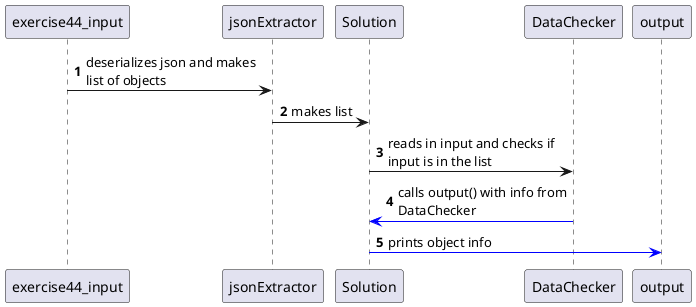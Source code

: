 @startuml
'https://plantuml.com/sequence-diagram

autonumber

exercise44_input->jsonExtractor: deserializes json and makes\nlist of objects
jsonExtractor->Solution: makes list
Solution->DataChecker: reads in input and checks if\ninput is in the list
DataChecker-[#blue]>Solution: calls output() with info from\nDataChecker
Solution-[#blue]>output: prints object info
@enduml